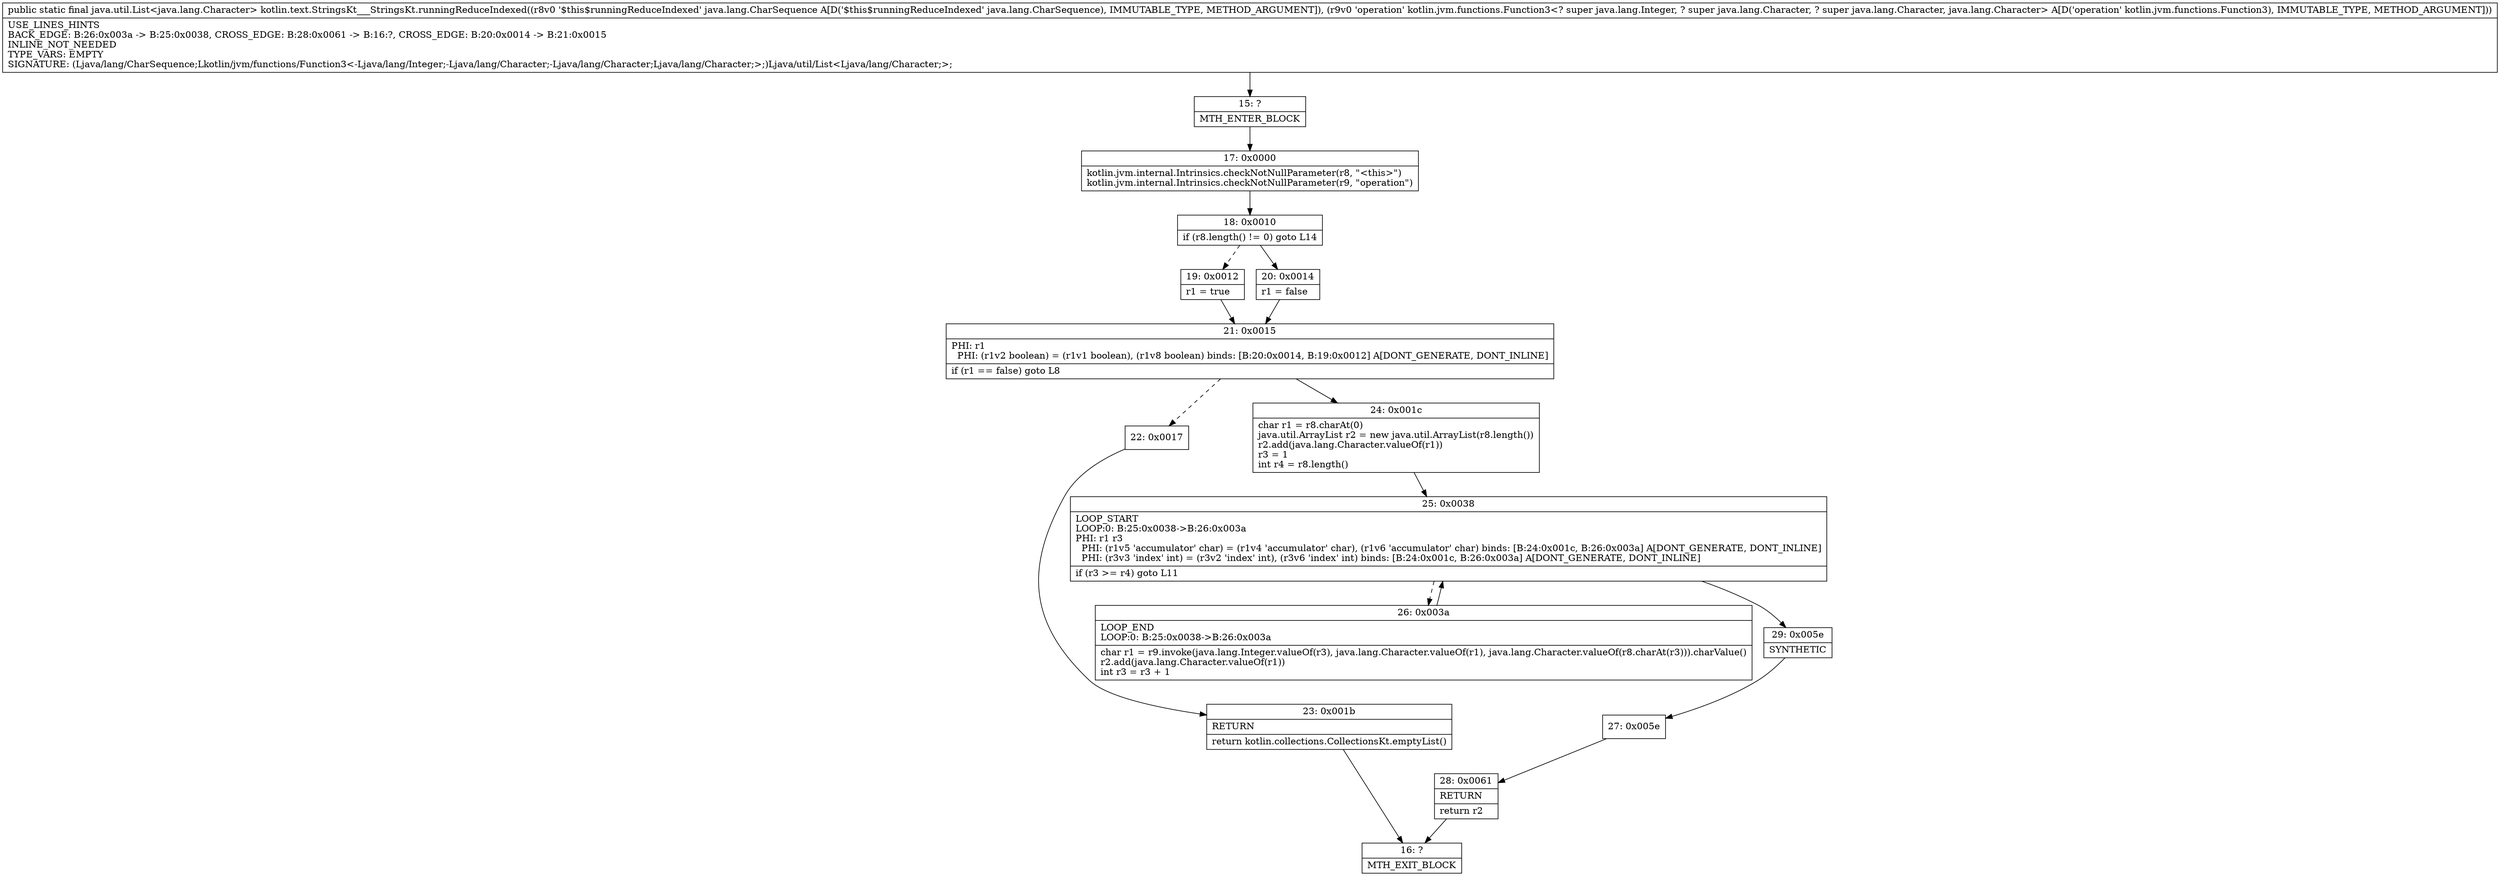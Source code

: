 digraph "CFG forkotlin.text.StringsKt___StringsKt.runningReduceIndexed(Ljava\/lang\/CharSequence;Lkotlin\/jvm\/functions\/Function3;)Ljava\/util\/List;" {
Node_15 [shape=record,label="{15\:\ ?|MTH_ENTER_BLOCK\l}"];
Node_17 [shape=record,label="{17\:\ 0x0000|kotlin.jvm.internal.Intrinsics.checkNotNullParameter(r8, \"\<this\>\")\lkotlin.jvm.internal.Intrinsics.checkNotNullParameter(r9, \"operation\")\l}"];
Node_18 [shape=record,label="{18\:\ 0x0010|if (r8.length() != 0) goto L14\l}"];
Node_19 [shape=record,label="{19\:\ 0x0012|r1 = true\l}"];
Node_21 [shape=record,label="{21\:\ 0x0015|PHI: r1 \l  PHI: (r1v2 boolean) = (r1v1 boolean), (r1v8 boolean) binds: [B:20:0x0014, B:19:0x0012] A[DONT_GENERATE, DONT_INLINE]\l|if (r1 == false) goto L8\l}"];
Node_22 [shape=record,label="{22\:\ 0x0017}"];
Node_23 [shape=record,label="{23\:\ 0x001b|RETURN\l|return kotlin.collections.CollectionsKt.emptyList()\l}"];
Node_16 [shape=record,label="{16\:\ ?|MTH_EXIT_BLOCK\l}"];
Node_24 [shape=record,label="{24\:\ 0x001c|char r1 = r8.charAt(0)\ljava.util.ArrayList r2 = new java.util.ArrayList(r8.length())\lr2.add(java.lang.Character.valueOf(r1))\lr3 = 1\lint r4 = r8.length()\l}"];
Node_25 [shape=record,label="{25\:\ 0x0038|LOOP_START\lLOOP:0: B:25:0x0038\-\>B:26:0x003a\lPHI: r1 r3 \l  PHI: (r1v5 'accumulator' char) = (r1v4 'accumulator' char), (r1v6 'accumulator' char) binds: [B:24:0x001c, B:26:0x003a] A[DONT_GENERATE, DONT_INLINE]\l  PHI: (r3v3 'index' int) = (r3v2 'index' int), (r3v6 'index' int) binds: [B:24:0x001c, B:26:0x003a] A[DONT_GENERATE, DONT_INLINE]\l|if (r3 \>= r4) goto L11\l}"];
Node_26 [shape=record,label="{26\:\ 0x003a|LOOP_END\lLOOP:0: B:25:0x0038\-\>B:26:0x003a\l|char r1 = r9.invoke(java.lang.Integer.valueOf(r3), java.lang.Character.valueOf(r1), java.lang.Character.valueOf(r8.charAt(r3))).charValue()\lr2.add(java.lang.Character.valueOf(r1))\lint r3 = r3 + 1\l}"];
Node_29 [shape=record,label="{29\:\ 0x005e|SYNTHETIC\l}"];
Node_27 [shape=record,label="{27\:\ 0x005e}"];
Node_28 [shape=record,label="{28\:\ 0x0061|RETURN\l|return r2\l}"];
Node_20 [shape=record,label="{20\:\ 0x0014|r1 = false\l}"];
MethodNode[shape=record,label="{public static final java.util.List\<java.lang.Character\> kotlin.text.StringsKt___StringsKt.runningReduceIndexed((r8v0 '$this$runningReduceIndexed' java.lang.CharSequence A[D('$this$runningReduceIndexed' java.lang.CharSequence), IMMUTABLE_TYPE, METHOD_ARGUMENT]), (r9v0 'operation' kotlin.jvm.functions.Function3\<? super java.lang.Integer, ? super java.lang.Character, ? super java.lang.Character, java.lang.Character\> A[D('operation' kotlin.jvm.functions.Function3), IMMUTABLE_TYPE, METHOD_ARGUMENT]))  | USE_LINES_HINTS\lBACK_EDGE: B:26:0x003a \-\> B:25:0x0038, CROSS_EDGE: B:28:0x0061 \-\> B:16:?, CROSS_EDGE: B:20:0x0014 \-\> B:21:0x0015\lINLINE_NOT_NEEDED\lTYPE_VARS: EMPTY\lSIGNATURE: (Ljava\/lang\/CharSequence;Lkotlin\/jvm\/functions\/Function3\<\-Ljava\/lang\/Integer;\-Ljava\/lang\/Character;\-Ljava\/lang\/Character;Ljava\/lang\/Character;\>;)Ljava\/util\/List\<Ljava\/lang\/Character;\>;\l}"];
MethodNode -> Node_15;Node_15 -> Node_17;
Node_17 -> Node_18;
Node_18 -> Node_19[style=dashed];
Node_18 -> Node_20;
Node_19 -> Node_21;
Node_21 -> Node_22[style=dashed];
Node_21 -> Node_24;
Node_22 -> Node_23;
Node_23 -> Node_16;
Node_24 -> Node_25;
Node_25 -> Node_26[style=dashed];
Node_25 -> Node_29;
Node_26 -> Node_25;
Node_29 -> Node_27;
Node_27 -> Node_28;
Node_28 -> Node_16;
Node_20 -> Node_21;
}

